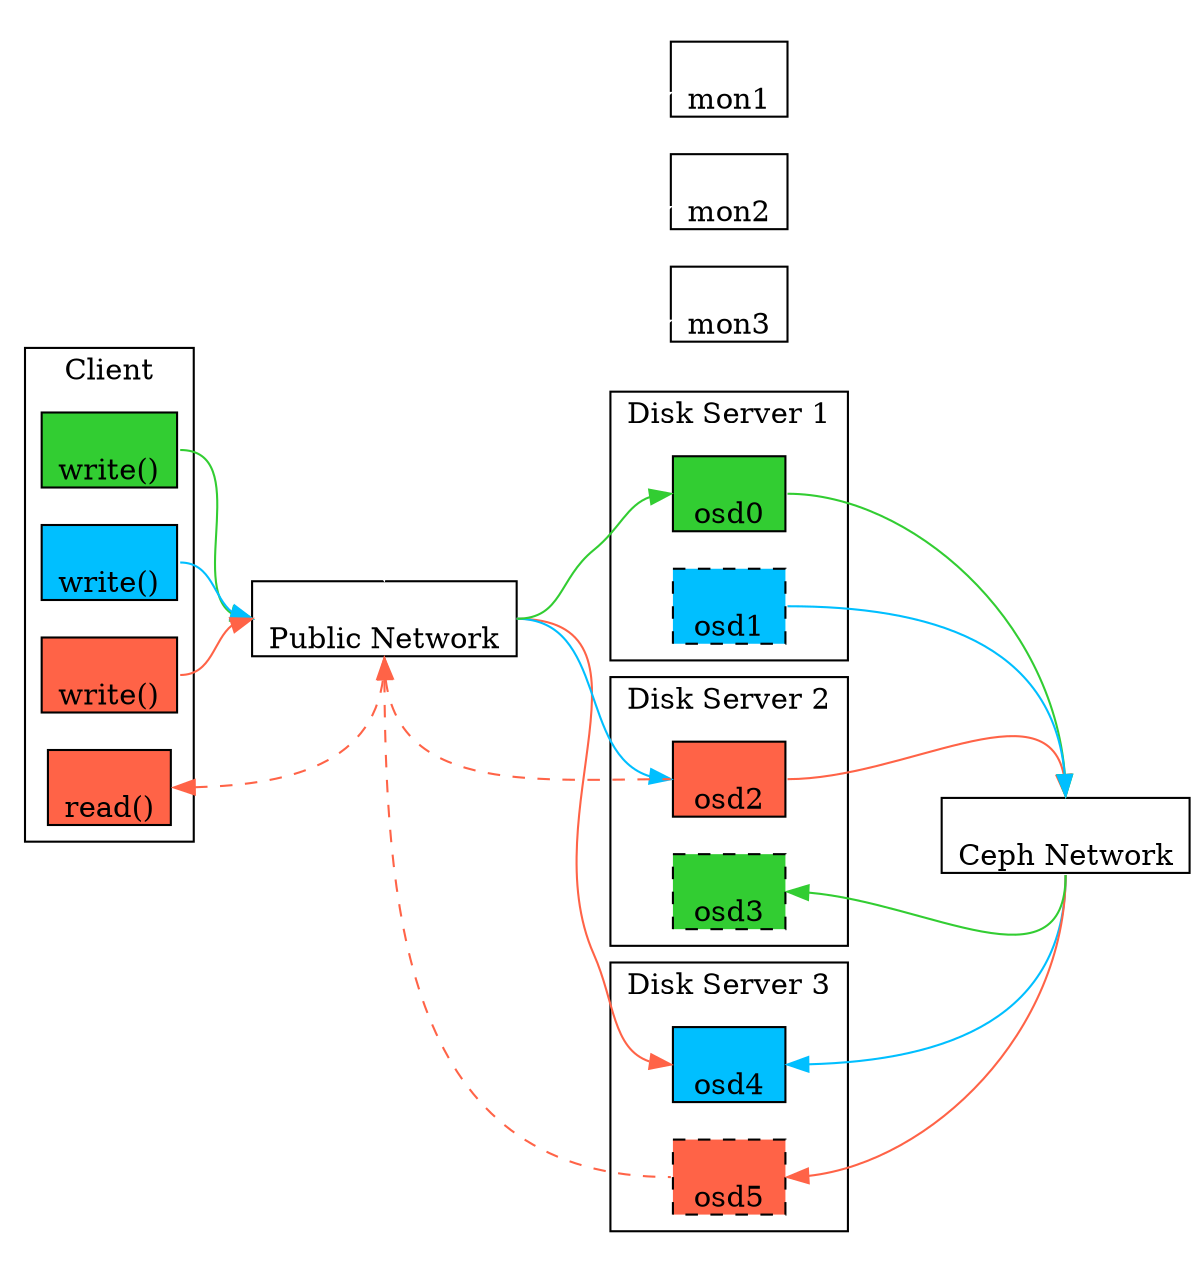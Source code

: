digraph Ceph {
//Defaults

graph [splines=true, overlap=false, sep=0.5, compound=true, rankdir=LR, bgcolor=transparent]
node [labelloc=b, fillcolor=white, style=filled]
edge [dir="both", fontsize=12, color=white]

pubnet [label="Public Network", shape=custom, shapefile="img/cloud.png"]

subgraph cluster_mons {
style=invis;
mon1 [shape=rectangle]
mon2 [shape=rectangle]
mon3 [shape=rectangle]
}

subgraph cluster_client {
rank=same;
label="Client"
style=filled
wr1 [label="write()", shape=rectangle, color=black, fillcolor=limegreen, style=filled]
wr2 [label="write()",shape=rectangle, color=black, fillcolor=deepskyblue, style=filled]
wr3 [label="write()",shape=rectangle, color=black, fillcolor=tomato, style=filled]
r1 [label="read()", shape=rectangle, color=black, fillcolor=tomato, style=filled]
}

subgraph cluster_disks {
style=invis;


subgraph cluster_ds3 {
style=filled;
label="Disk Server 3"
osd4 [shape=rectangle, color=black, fillcolor=deepskyblue, style="filled"]
osd5 [shape=rectangle, color=black, fillcolor=tomato, style="filled,dashed"]
}

subgraph cluster_ds2 {
style=filled;
label="Disk Server 2"
osd2 [shape=rectangle, color=black, fillcolor=tomato, style="filled"]
osd3 [shape=rectangle, color=black, fillcolor=limegreen, style="filled,dashed"]
}

subgraph cluster_ds1 {
style=filled;
label="Disk Server 1"
osd0 [shape=rectangle, color=black, fillcolor=limegreen, style="filled"]
osd1 [shape=rectangle, color=black, fillcolor=deepskyblue, style="filled,dashed"]
}

} // cluster_disks

privnet [label="Ceph Network", shape=custom, shapefile="img/cloud.png"]


pubnet->mon1 [tailport=n]
pubnet->mon2 [tailport=n]
pubnet->mon3 [tailport=n]

wr1->pubnet [tailport="e", headport="w", color=limegreen, arrowtail=none]
wr2->pubnet [tailport="e", headport="w", color=deepskyblue, arrowtail=none]
wr3->pubnet [tailport="e", headport="w", color=tomato, arrowtail=none]

r1->pubnet [tailport="e", headport="s", color=tomato, arrowhead=none, style=dashed]



pubnet->osd0 [headport="w", tailport="e", color=limegreen, arrowtail=none]
pubnet->osd2 [headport="w", tailport="e", color=deepskyblue, arrowtail=none]
pubnet->osd4 [headport="w", tailport="e", color=tomato, arrowtail=none]

pubnet->osd2 [headport="w", tailport="s", color=tomato, arrowhead=none, style=dashed]
pubnet->osd5 [headport="w", tailport="s", color=tomato, arrowhead=none, style=dashed]


osd0->privnet [tailport="e", headport="n", color=limegreen, arrowtail=none]
osd1->privnet [tailport="e", headport="n", color=deepskyblue, arrowtail=none]
osd2->privnet [tailport="e", headport="n", color=tomato, arrowtail=none]

privnet->osd3 [headport="e", tailport="s", color=limegreen, arrowtail=none]
privnet->osd4 [headport="e", tailport="s", color=deepskyblue, arrowtail=none]
privnet->osd5 [headport="e", tailport="s", color=tomato, arrowtail=none]







}
